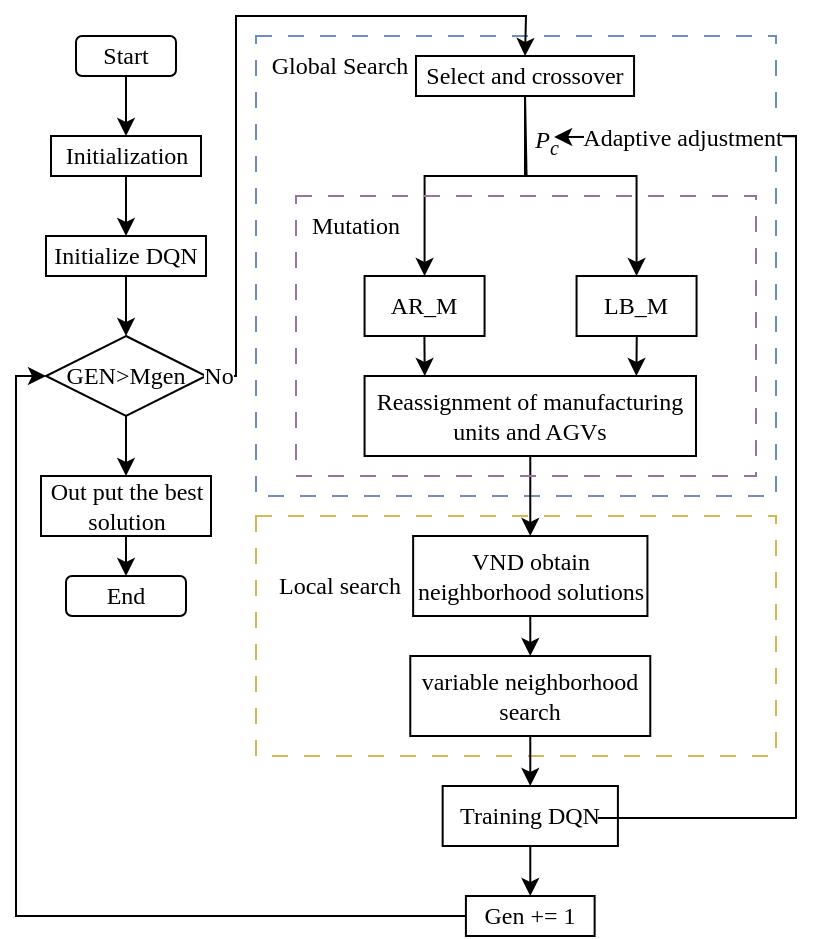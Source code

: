 <mxfile version="26.1.1">
  <diagram name="第 1 页" id="Awnvao4O2lJ41R5FPx9H">
    <mxGraphModel dx="1270" dy="677" grid="1" gridSize="10" guides="1" tooltips="1" connect="1" arrows="1" fold="1" page="1" pageScale="1" pageWidth="827" pageHeight="1169" math="0" shadow="0">
      <root>
        <mxCell id="0" />
        <mxCell id="1" parent="0" />
        <mxCell id="yeMh2SfToaJHoROLjrMc-1" value="" style="rounded=0;whiteSpace=wrap;html=1;dashed=1;dashPattern=8 8;fontFamily=Times New Roman;fillColor=none;strokeColor=#6c8ebf;fontSize=12;" vertex="1" parent="1">
          <mxGeometry x="250" y="210" width="260" height="230" as="geometry" />
        </mxCell>
        <mxCell id="yeMh2SfToaJHoROLjrMc-3" value="Start" style="rounded=1;whiteSpace=wrap;html=1;fontFamily=Times New Roman;fontSize=12;" vertex="1" parent="1">
          <mxGeometry x="160" y="210" width="50" height="20" as="geometry" />
        </mxCell>
        <mxCell id="yeMh2SfToaJHoROLjrMc-4" value="&lt;span lang=&quot;EN-US&quot;&gt;&lt;font&gt;Initialization&lt;/font&gt;&lt;/span&gt;" style="rounded=0;whiteSpace=wrap;html=1;fontFamily=Times New Roman;fontSize=12;" vertex="1" parent="1">
          <mxGeometry x="147.5" y="260" width="75" height="20" as="geometry" />
        </mxCell>
        <mxCell id="yeMh2SfToaJHoROLjrMc-5" value="Initialize DQN" style="rounded=0;whiteSpace=wrap;html=1;fontFamily=Times New Roman;fontSize=12;" vertex="1" parent="1">
          <mxGeometry x="145" y="310" width="80" height="20" as="geometry" />
        </mxCell>
        <mxCell id="yeMh2SfToaJHoROLjrMc-6" value="GEN&amp;gt;Mgen" style="rhombus;whiteSpace=wrap;html=1;fontFamily=Times New Roman;fontSize=12;" vertex="1" parent="1">
          <mxGeometry x="145" y="360" width="80" height="40" as="geometry" />
        </mxCell>
        <mxCell id="yeMh2SfToaJHoROLjrMc-7" style="edgeStyle=orthogonalEdgeStyle;rounded=0;orthogonalLoop=1;jettySize=auto;html=1;exitX=0.5;exitY=1;exitDx=0;exitDy=0;entryX=0.5;entryY=0;entryDx=0;entryDy=0;fontFamily=Times New Roman;" edge="1" parent="1" source="yeMh2SfToaJHoROLjrMc-8" target="yeMh2SfToaJHoROLjrMc-44">
          <mxGeometry relative="1" as="geometry">
            <Array as="points">
              <mxPoint x="385.28" y="280" />
              <mxPoint x="334.28" y="280" />
            </Array>
          </mxGeometry>
        </mxCell>
        <mxCell id="yeMh2SfToaJHoROLjrMc-8" value="Select and&amp;nbsp;crossover" style="rounded=0;whiteSpace=wrap;html=1;fontFamily=Times New Roman;fontSize=12;fillColor=none;strokeColor=default;" vertex="1" parent="1">
          <mxGeometry x="330" y="220" width="109.03" height="20" as="geometry" />
        </mxCell>
        <mxCell id="yeMh2SfToaJHoROLjrMc-9" value="P&lt;sub&gt;c&lt;/sub&gt;" style="text;html=1;align=center;verticalAlign=middle;resizable=0;points=[];autosize=1;strokeColor=none;fillColor=none;fontFamily=Times New Roman;fontStyle=2;fontSize=12;" vertex="1" parent="1">
          <mxGeometry x="380.28" y="248" width="30" height="30" as="geometry" />
        </mxCell>
        <mxCell id="yeMh2SfToaJHoROLjrMc-10" value="" style="rounded=0;whiteSpace=wrap;html=1;dashed=1;dashPattern=8 8;fontFamily=Times New Roman;fillColor=none;strokeColor=#d6b656;fontSize=12;" vertex="1" parent="1">
          <mxGeometry x="250" y="450" width="260" height="120" as="geometry" />
        </mxCell>
        <mxCell id="yeMh2SfToaJHoROLjrMc-11" value="" style="endArrow=classic;html=1;rounded=0;exitX=0.5;exitY=1;exitDx=0;exitDy=0;entryX=0.5;entryY=0;entryDx=0;entryDy=0;fontFamily=Times New Roman;fontSize=12;" edge="1" parent="1" source="yeMh2SfToaJHoROLjrMc-3" target="yeMh2SfToaJHoROLjrMc-4">
          <mxGeometry width="50" height="50" relative="1" as="geometry">
            <mxPoint x="280" y="160" as="sourcePoint" />
            <mxPoint x="330" y="110" as="targetPoint" />
          </mxGeometry>
        </mxCell>
        <mxCell id="yeMh2SfToaJHoROLjrMc-12" value="" style="endArrow=classic;html=1;rounded=0;exitX=0.5;exitY=1;exitDx=0;exitDy=0;entryX=0.5;entryY=0;entryDx=0;entryDy=0;fontFamily=Times New Roman;fontSize=12;" edge="1" parent="1" source="yeMh2SfToaJHoROLjrMc-4" target="yeMh2SfToaJHoROLjrMc-5">
          <mxGeometry width="50" height="50" relative="1" as="geometry">
            <mxPoint x="270" y="310" as="sourcePoint" />
            <mxPoint x="270" y="350" as="targetPoint" />
          </mxGeometry>
        </mxCell>
        <mxCell id="yeMh2SfToaJHoROLjrMc-13" value="" style="endArrow=classic;html=1;rounded=0;exitX=0.5;exitY=1;exitDx=0;exitDy=0;entryX=0.5;entryY=0;entryDx=0;entryDy=0;fontFamily=Times New Roman;fontSize=12;" edge="1" parent="1" source="yeMh2SfToaJHoROLjrMc-5" target="yeMh2SfToaJHoROLjrMc-6">
          <mxGeometry width="50" height="50" relative="1" as="geometry">
            <mxPoint x="220" y="370" as="sourcePoint" />
            <mxPoint x="220" y="400" as="targetPoint" />
          </mxGeometry>
        </mxCell>
        <mxCell id="yeMh2SfToaJHoROLjrMc-14" value="" style="endArrow=classic;html=1;rounded=0;exitX=1;exitY=0.5;exitDx=0;exitDy=0;entryX=0.5;entryY=0;entryDx=0;entryDy=0;fontFamily=Times New Roman;fontSize=12;" edge="1" parent="1" source="yeMh2SfToaJHoROLjrMc-6" target="yeMh2SfToaJHoROLjrMc-8">
          <mxGeometry width="50" height="50" relative="1" as="geometry">
            <mxPoint x="132.5" y="507.5" as="sourcePoint" />
            <mxPoint x="422.5" y="222.5" as="targetPoint" />
            <Array as="points">
              <mxPoint x="240" y="380" />
              <mxPoint x="240" y="200" />
              <mxPoint x="385" y="200" />
            </Array>
          </mxGeometry>
        </mxCell>
        <mxCell id="yeMh2SfToaJHoROLjrMc-15" value="No" style="edgeLabel;html=1;align=center;verticalAlign=middle;resizable=0;points=[];fontFamily=Times New Roman;fontSize=12;" vertex="1" connectable="0" parent="yeMh2SfToaJHoROLjrMc-14">
          <mxGeometry x="-0.932" relative="1" as="geometry">
            <mxPoint x="-6" as="offset" />
          </mxGeometry>
        </mxCell>
        <mxCell id="yeMh2SfToaJHoROLjrMc-16" value="&lt;font&gt;VND obtain neighborhood solutions&lt;/font&gt;" style="rounded=0;whiteSpace=wrap;html=1;fontFamily=Times New Roman;fontSize=12;" vertex="1" parent="1">
          <mxGeometry x="328.57" y="460" width="117.14" height="40" as="geometry" />
        </mxCell>
        <mxCell id="yeMh2SfToaJHoROLjrMc-21" value="" style="endArrow=classic;html=1;rounded=0;exitX=0.5;exitY=1;exitDx=0;exitDy=0;entryX=0.5;entryY=0;entryDx=0;entryDy=0;fontFamily=Times New Roman;fontSize=12;" edge="1" parent="1" source="yeMh2SfToaJHoROLjrMc-47" target="yeMh2SfToaJHoROLjrMc-16">
          <mxGeometry width="50" height="50" relative="1" as="geometry">
            <mxPoint x="505.28" y="530" as="sourcePoint" />
            <mxPoint x="555.28" y="480" as="targetPoint" />
          </mxGeometry>
        </mxCell>
        <mxCell id="yeMh2SfToaJHoROLjrMc-22" value="" style="endArrow=classic;html=1;rounded=0;exitX=0.5;exitY=1;exitDx=0;exitDy=0;entryX=0.5;entryY=0;entryDx=0;entryDy=0;fontFamily=Times New Roman;fontSize=12;" edge="1" parent="1" source="yeMh2SfToaJHoROLjrMc-16" target="yeMh2SfToaJHoROLjrMc-51">
          <mxGeometry width="50" height="50" relative="1" as="geometry">
            <mxPoint x="475.28" y="530" as="sourcePoint" />
            <mxPoint x="385.28" y="545" as="targetPoint" />
          </mxGeometry>
        </mxCell>
        <mxCell id="yeMh2SfToaJHoROLjrMc-30" value="Gen += 1" style="rounded=0;whiteSpace=wrap;html=1;fontFamily=Times New Roman;fontSize=12;" vertex="1" parent="1">
          <mxGeometry x="354.96" y="640" width="64.36" height="20" as="geometry" />
        </mxCell>
        <mxCell id="yeMh2SfToaJHoROLjrMc-31" value="" style="endArrow=classic;html=1;rounded=0;entryX=0;entryY=0.5;entryDx=0;entryDy=0;exitX=0;exitY=0.5;exitDx=0;exitDy=0;fontFamily=Times New Roman;fontSize=12;" edge="1" parent="1" source="yeMh2SfToaJHoROLjrMc-30" target="yeMh2SfToaJHoROLjrMc-6">
          <mxGeometry width="50" height="50" relative="1" as="geometry">
            <mxPoint x="402.25" y="855" as="sourcePoint" />
            <mxPoint x="82.25" y="510" as="targetPoint" />
            <Array as="points">
              <mxPoint x="130" y="650" />
              <mxPoint x="130" y="380" />
            </Array>
          </mxGeometry>
        </mxCell>
        <mxCell id="yeMh2SfToaJHoROLjrMc-32" value="" style="endArrow=classic;html=1;rounded=0;exitX=0.5;exitY=1;exitDx=0;exitDy=0;entryX=0.5;entryY=0;entryDx=0;entryDy=0;fontFamily=Times New Roman;fontSize=12;" edge="1" parent="1" source="yeMh2SfToaJHoROLjrMc-6" target="yeMh2SfToaJHoROLjrMc-33">
          <mxGeometry width="50" height="50" relative="1" as="geometry">
            <mxPoint x="189.91" y="460" as="sourcePoint" />
            <mxPoint x="189.83" y="494.25" as="targetPoint" />
          </mxGeometry>
        </mxCell>
        <mxCell id="yeMh2SfToaJHoROLjrMc-33" value="Out put the best solution" style="rounded=0;whiteSpace=wrap;html=1;fontFamily=Times New Roman;fontSize=12;" vertex="1" parent="1">
          <mxGeometry x="142.5" y="430" width="85" height="30" as="geometry" />
        </mxCell>
        <mxCell id="yeMh2SfToaJHoROLjrMc-34" value="End" style="rounded=1;whiteSpace=wrap;html=1;fontFamily=Times New Roman;fontSize=12;" vertex="1" parent="1">
          <mxGeometry x="155" y="480" width="60" height="20" as="geometry" />
        </mxCell>
        <mxCell id="yeMh2SfToaJHoROLjrMc-35" value="" style="endArrow=classic;html=1;rounded=0;exitX=0.5;exitY=1;exitDx=0;exitDy=0;entryX=0.5;entryY=0;entryDx=0;entryDy=0;fontFamily=Times New Roman;fontSize=12;" edge="1" parent="1" source="yeMh2SfToaJHoROLjrMc-33" target="yeMh2SfToaJHoROLjrMc-34">
          <mxGeometry width="50" height="50" relative="1" as="geometry">
            <mxPoint x="265" y="630" as="sourcePoint" />
            <mxPoint x="265" y="685" as="targetPoint" />
          </mxGeometry>
        </mxCell>
        <mxCell id="yeMh2SfToaJHoROLjrMc-37" value="Training DQN" style="rounded=0;whiteSpace=wrap;html=1;fontFamily=Times New Roman;fontSize=12;" vertex="1" parent="1">
          <mxGeometry x="343.33" y="585" width="87.62" height="30" as="geometry" />
        </mxCell>
        <mxCell id="yeMh2SfToaJHoROLjrMc-38" value="" style="endArrow=classic;html=1;rounded=0;exitX=0.5;exitY=1;exitDx=0;exitDy=0;entryX=0.5;entryY=0;entryDx=0;entryDy=0;fontFamily=Times New Roman;fontSize=12;" edge="1" parent="1" source="yeMh2SfToaJHoROLjrMc-37" target="yeMh2SfToaJHoROLjrMc-30">
          <mxGeometry width="50" height="50" relative="1" as="geometry">
            <mxPoint x="575.28" y="810" as="sourcePoint" />
            <mxPoint x="391.28" y="910" as="targetPoint" />
          </mxGeometry>
        </mxCell>
        <mxCell id="yeMh2SfToaJHoROLjrMc-39" value="" style="endArrow=classic;html=1;rounded=0;exitX=1;exitY=0.5;exitDx=0;exitDy=0;fontFamily=Times New Roman;entryX=0.96;entryY=0.383;entryDx=0;entryDy=0;entryPerimeter=0;fontSize=12;" edge="1" parent="1">
          <mxGeometry width="50" height="50" relative="1" as="geometry">
            <mxPoint x="420.95" y="601" as="sourcePoint" />
            <mxPoint x="399.08" y="260.49" as="targetPoint" />
            <Array as="points">
              <mxPoint x="520" y="601" />
              <mxPoint x="520" y="260" />
            </Array>
          </mxGeometry>
        </mxCell>
        <mxCell id="yeMh2SfToaJHoROLjrMc-40" value="Adaptive adjustment" style="edgeLabel;html=1;align=center;verticalAlign=middle;resizable=0;points=[];fontFamily=Times New Roman;fontSize=12;" vertex="1" connectable="0" parent="yeMh2SfToaJHoROLjrMc-39">
          <mxGeometry x="0.923" relative="1" as="geometry">
            <mxPoint x="42" as="offset" />
          </mxGeometry>
        </mxCell>
        <mxCell id="yeMh2SfToaJHoROLjrMc-41" value="Local search" style="text;html=1;align=center;verticalAlign=middle;whiteSpace=wrap;rounded=0;fontFamily=Times New Roman;fontSize=12;" vertex="1" parent="1">
          <mxGeometry x="251.54" y="470" width="80" height="30" as="geometry" />
        </mxCell>
        <mxCell id="yeMh2SfToaJHoROLjrMc-42" value="Global Search" style="text;html=1;align=center;verticalAlign=middle;whiteSpace=wrap;rounded=0;fontFamily=Times New Roman;fontSize=12;" vertex="1" parent="1">
          <mxGeometry x="251.54" y="210" width="80" height="30" as="geometry" />
        </mxCell>
        <mxCell id="yeMh2SfToaJHoROLjrMc-43" value="" style="rounded=0;whiteSpace=wrap;html=1;dashed=1;dashPattern=8 8;fontFamily=Times New Roman;fillColor=none;strokeColor=#9673a6;fontSize=12;" vertex="1" parent="1">
          <mxGeometry x="270" y="290" width="230" height="140" as="geometry" />
        </mxCell>
        <mxCell id="yeMh2SfToaJHoROLjrMc-44" value="AR_M" style="rounded=0;whiteSpace=wrap;html=1;fontFamily=Times New Roman;fontSize=12;" vertex="1" parent="1">
          <mxGeometry x="304.28" y="330" width="60" height="30" as="geometry" />
        </mxCell>
        <mxCell id="yeMh2SfToaJHoROLjrMc-45" value="LB_M" style="rounded=0;whiteSpace=wrap;html=1;fontFamily=Times New Roman;fontSize=12;" vertex="1" parent="1">
          <mxGeometry x="410.28" y="330" width="60" height="30" as="geometry" />
        </mxCell>
        <mxCell id="yeMh2SfToaJHoROLjrMc-46" value="Mutation" style="text;html=1;align=center;verticalAlign=middle;whiteSpace=wrap;rounded=0;fontFamily=Times New Roman;fontSize=12;" vertex="1" parent="1">
          <mxGeometry x="270" y="290" width="60" height="30" as="geometry" />
        </mxCell>
        <mxCell id="yeMh2SfToaJHoROLjrMc-47" value="Reassignment of manufacturing units and AGVs" style="rounded=0;whiteSpace=wrap;html=1;fontFamily=Times New Roman;fontSize=12;" vertex="1" parent="1">
          <mxGeometry x="304.28" y="380" width="165.72" height="40" as="geometry" />
        </mxCell>
        <mxCell id="yeMh2SfToaJHoROLjrMc-48" value="" style="endArrow=classic;html=1;rounded=0;entryX=0.862;entryY=-0.006;entryDx=0;entryDy=0;entryPerimeter=0;exitX=0.504;exitY=1.035;exitDx=0;exitDy=0;exitPerimeter=0;fontFamily=Times New Roman;fontSize=12;" edge="1" parent="1">
          <mxGeometry width="50" height="50" relative="1" as="geometry">
            <mxPoint x="440.38" y="360.24" as="sourcePoint" />
            <mxPoint x="440.19" y="380" as="targetPoint" />
          </mxGeometry>
        </mxCell>
        <mxCell id="yeMh2SfToaJHoROLjrMc-49" value="" style="endArrow=classic;html=1;rounded=0;entryX=0.5;entryY=0;entryDx=0;entryDy=0;exitX=0.504;exitY=1.035;exitDx=0;exitDy=0;exitPerimeter=0;fontFamily=Times New Roman;fontSize=12;" edge="1" parent="1">
          <mxGeometry width="50" height="50" relative="1" as="geometry">
            <mxPoint x="334.2" y="360" as="sourcePoint" />
            <mxPoint x="334.37" y="380" as="targetPoint" />
          </mxGeometry>
        </mxCell>
        <mxCell id="yeMh2SfToaJHoROLjrMc-50" value="" style="endArrow=classic;html=1;rounded=0;entryX=0.5;entryY=0;entryDx=0;entryDy=0;exitX=0.5;exitY=1;exitDx=0;exitDy=0;fontFamily=Times New Roman;" edge="1" parent="1" source="yeMh2SfToaJHoROLjrMc-8" target="yeMh2SfToaJHoROLjrMc-45">
          <mxGeometry width="50" height="50" relative="1" as="geometry">
            <mxPoint x="385.28" y="310" as="sourcePoint" />
            <mxPoint x="475.28" y="300" as="targetPoint" />
            <Array as="points">
              <mxPoint x="385.28" y="280" />
              <mxPoint x="440.28" y="280" />
            </Array>
          </mxGeometry>
        </mxCell>
        <mxCell id="yeMh2SfToaJHoROLjrMc-52" style="edgeStyle=orthogonalEdgeStyle;rounded=0;orthogonalLoop=1;jettySize=auto;html=1;exitX=0.5;exitY=1;exitDx=0;exitDy=0;entryX=0.5;entryY=0;entryDx=0;entryDy=0;fontFamily=Times New Roman;" edge="1" parent="1" source="yeMh2SfToaJHoROLjrMc-51" target="yeMh2SfToaJHoROLjrMc-37">
          <mxGeometry relative="1" as="geometry" />
        </mxCell>
        <mxCell id="yeMh2SfToaJHoROLjrMc-51" value="variable neighborhood search" style="rounded=0;whiteSpace=wrap;html=1;fontFamily=Times New Roman;" vertex="1" parent="1">
          <mxGeometry x="327.14" y="520" width="120" height="40" as="geometry" />
        </mxCell>
      </root>
    </mxGraphModel>
  </diagram>
</mxfile>
